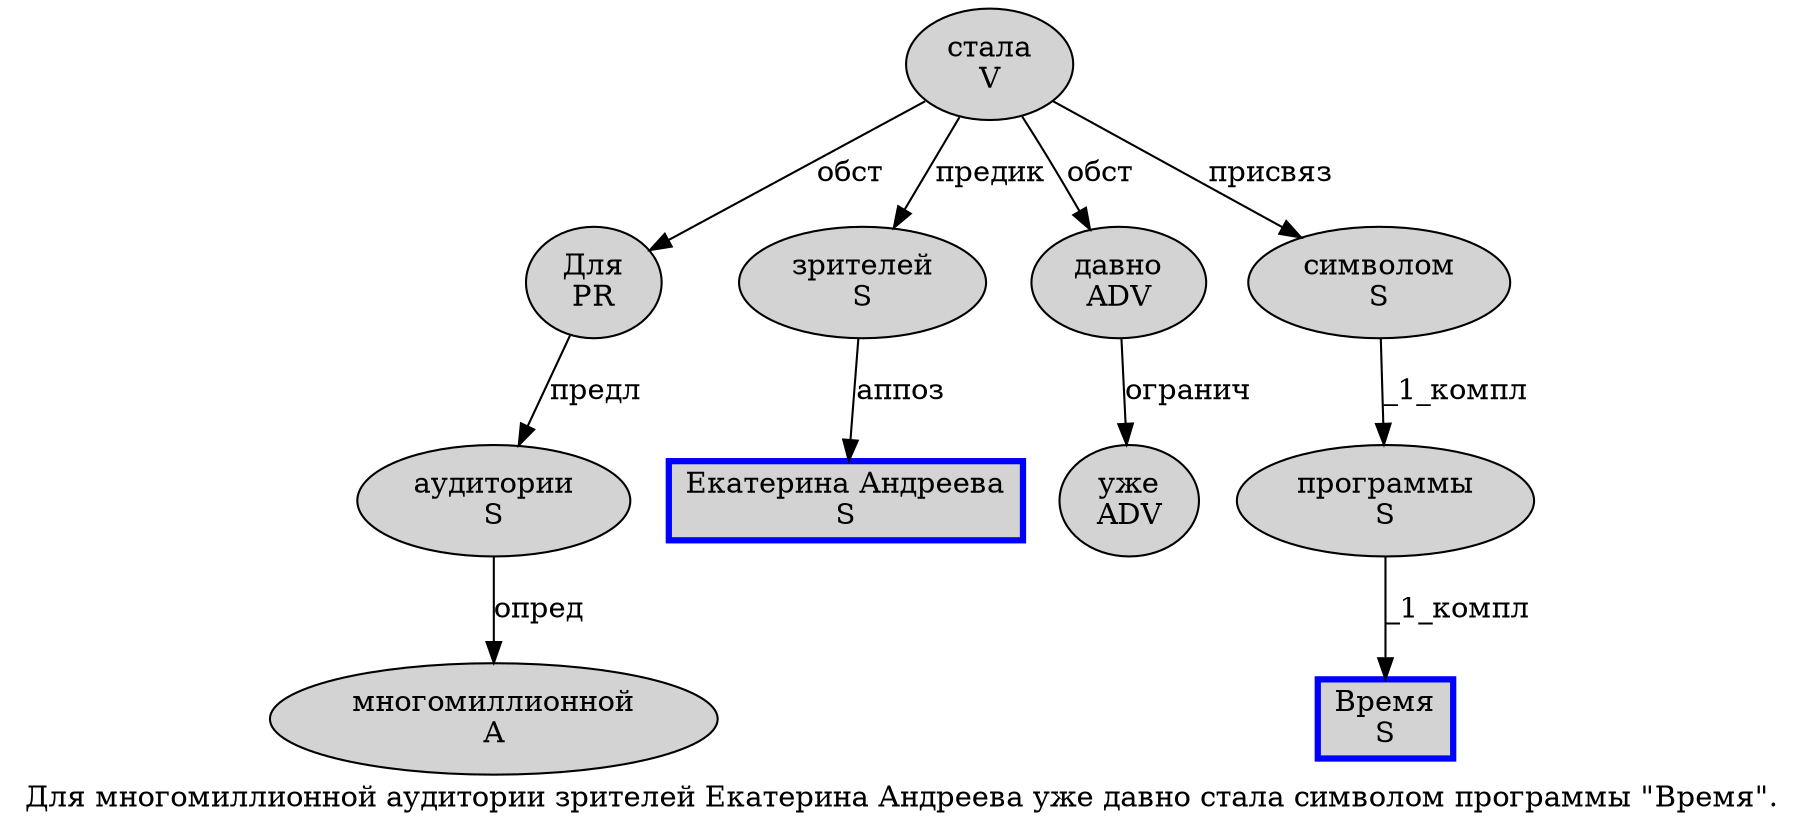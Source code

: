 digraph SENTENCE_1366 {
	graph [label="Для многомиллионной аудитории зрителей Екатерина Андреева уже давно стала символом программы \"Время\"."]
	node [style=filled]
		0 [label="Для
PR" color="" fillcolor=lightgray penwidth=1 shape=ellipse]
		1 [label="многомиллионной
A" color="" fillcolor=lightgray penwidth=1 shape=ellipse]
		2 [label="аудитории
S" color="" fillcolor=lightgray penwidth=1 shape=ellipse]
		3 [label="зрителей
S" color="" fillcolor=lightgray penwidth=1 shape=ellipse]
		4 [label="Екатерина Андреева
S" color=blue fillcolor=lightgray penwidth=3 shape=box]
		5 [label="уже
ADV" color="" fillcolor=lightgray penwidth=1 shape=ellipse]
		6 [label="давно
ADV" color="" fillcolor=lightgray penwidth=1 shape=ellipse]
		7 [label="стала
V" color="" fillcolor=lightgray penwidth=1 shape=ellipse]
		8 [label="символом
S" color="" fillcolor=lightgray penwidth=1 shape=ellipse]
		9 [label="программы
S" color="" fillcolor=lightgray penwidth=1 shape=ellipse]
		11 [label="Время
S" color=blue fillcolor=lightgray penwidth=3 shape=box]
			0 -> 2 [label="предл"]
			9 -> 11 [label="_1_компл"]
			8 -> 9 [label="_1_компл"]
			3 -> 4 [label="аппоз"]
			7 -> 0 [label="обст"]
			7 -> 3 [label="предик"]
			7 -> 6 [label="обст"]
			7 -> 8 [label="присвяз"]
			6 -> 5 [label="огранич"]
			2 -> 1 [label="опред"]
}